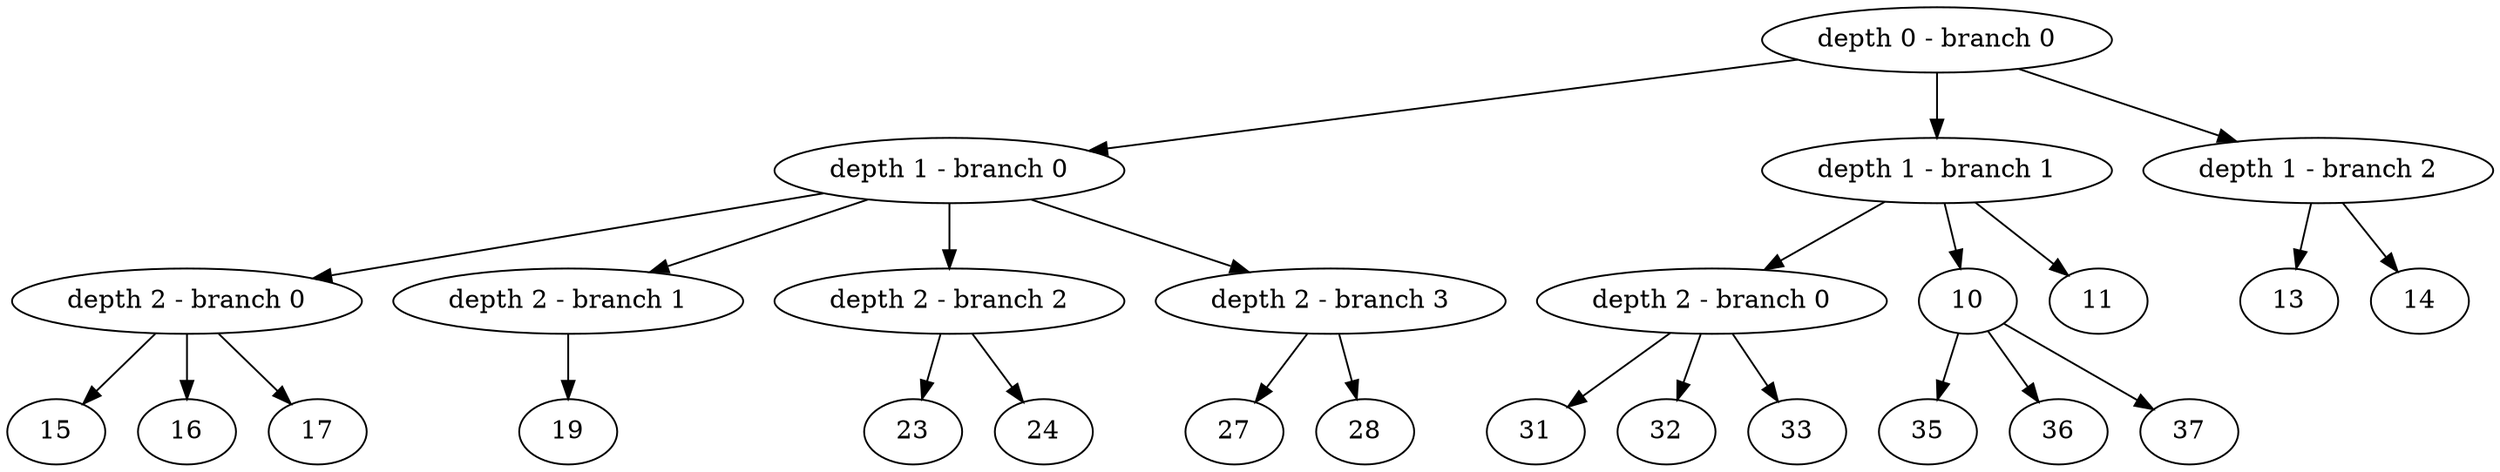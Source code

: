 digraph Architecture {
    splines="true";

    1 [label="depth 0 - branch 0"];
    2 [label="depth 1 - branch 0"];
    3 [label="depth 1 - branch 1"];
    4 [label="depth 1 - branch 2"];
    5 [label="depth 2 - branch 0"];
    6 [label="depth 2 - branch 1"];
    7 [label="depth 2 - branch 2"];
    8 [label="depth 2 - branch 3"];
    9 [label="depth 2 - branch 0"];

    1 -> {2,3,4}
    2 -> {5,6,7,8}
    3 -> {9,10,11}
    4 -> {13,14}
    5 -> {15,16,17}
    6 -> {19}
    7 -> {23,24}
    8 -> {27,28}
    9 -> {31,32,33}
    10 -> {35,36,37}

    { rank=same; }
}
